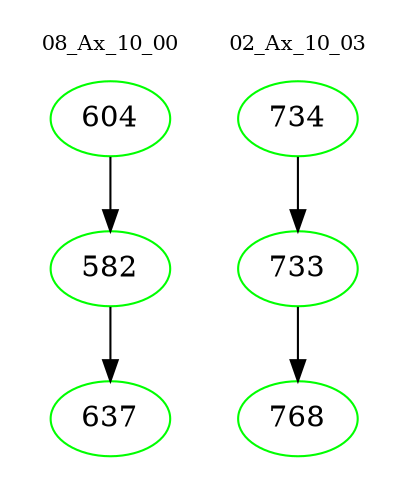 digraph{
subgraph cluster_0 {
color = white
label = "08_Ax_10_00";
fontsize=10;
T0_604 [label="604", color="green"]
T0_604 -> T0_582 [color="black"]
T0_582 [label="582", color="green"]
T0_582 -> T0_637 [color="black"]
T0_637 [label="637", color="green"]
}
subgraph cluster_1 {
color = white
label = "02_Ax_10_03";
fontsize=10;
T1_734 [label="734", color="green"]
T1_734 -> T1_733 [color="black"]
T1_733 [label="733", color="green"]
T1_733 -> T1_768 [color="black"]
T1_768 [label="768", color="green"]
}
}
